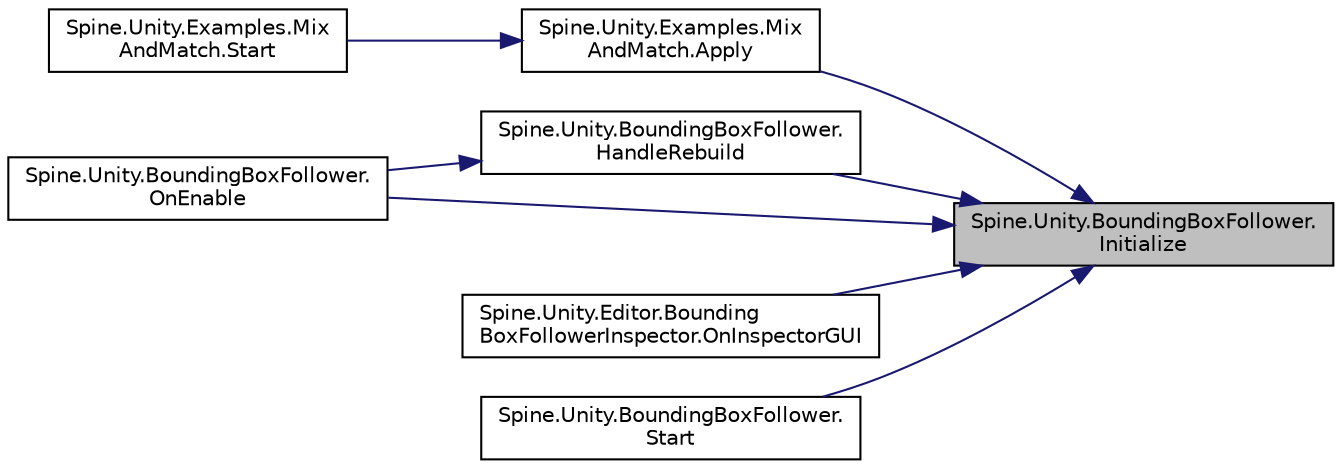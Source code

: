 digraph "Spine.Unity.BoundingBoxFollower.Initialize"
{
 // LATEX_PDF_SIZE
  edge [fontname="Helvetica",fontsize="10",labelfontname="Helvetica",labelfontsize="10"];
  node [fontname="Helvetica",fontsize="10",shape=record];
  rankdir="RL";
  Node1 [label="Spine.Unity.BoundingBoxFollower.\lInitialize",height=0.2,width=0.4,color="black", fillcolor="grey75", style="filled", fontcolor="black",tooltip="Initialize and instantiate the BoundingBoxFollower colliders. This is method checks if the BoundingBo..."];
  Node1 -> Node2 [dir="back",color="midnightblue",fontsize="10",style="solid",fontname="Helvetica"];
  Node2 [label="Spine.Unity.Examples.Mix\lAndMatch.Apply",height=0.2,width=0.4,color="black", fillcolor="white", style="filled",URL="$class_spine_1_1_unity_1_1_examples_1_1_mix_and_match.html#a0f76eedb176ad77e150dc08562468dc4",tooltip=" "];
  Node2 -> Node3 [dir="back",color="midnightblue",fontsize="10",style="solid",fontname="Helvetica"];
  Node3 [label="Spine.Unity.Examples.Mix\lAndMatch.Start",height=0.2,width=0.4,color="black", fillcolor="white", style="filled",URL="$class_spine_1_1_unity_1_1_examples_1_1_mix_and_match.html#ac5322399bdf016267600f1b6a0a0ed06",tooltip=" "];
  Node1 -> Node4 [dir="back",color="midnightblue",fontsize="10",style="solid",fontname="Helvetica"];
  Node4 [label="Spine.Unity.BoundingBoxFollower.\lHandleRebuild",height=0.2,width=0.4,color="black", fillcolor="white", style="filled",URL="$class_spine_1_1_unity_1_1_bounding_box_follower.html#ae307eacbad44cee26ff0f55f0e83082e",tooltip=" "];
  Node4 -> Node5 [dir="back",color="midnightblue",fontsize="10",style="solid",fontname="Helvetica"];
  Node5 [label="Spine.Unity.BoundingBoxFollower.\lOnEnable",height=0.2,width=0.4,color="black", fillcolor="white", style="filled",URL="$class_spine_1_1_unity_1_1_bounding_box_follower.html#a05037132962c61237135b8e3a0f795ec",tooltip=" "];
  Node1 -> Node5 [dir="back",color="midnightblue",fontsize="10",style="solid",fontname="Helvetica"];
  Node1 -> Node6 [dir="back",color="midnightblue",fontsize="10",style="solid",fontname="Helvetica"];
  Node6 [label="Spine.Unity.Editor.Bounding\lBoxFollowerInspector.OnInspectorGUI",height=0.2,width=0.4,color="black", fillcolor="white", style="filled",URL="$class_spine_1_1_unity_1_1_editor_1_1_bounding_box_follower_inspector.html#a084af8dc275c9343a399bbd93ed98ff5",tooltip=" "];
  Node1 -> Node7 [dir="back",color="midnightblue",fontsize="10",style="solid",fontname="Helvetica"];
  Node7 [label="Spine.Unity.BoundingBoxFollower.\lStart",height=0.2,width=0.4,color="black", fillcolor="white", style="filled",URL="$class_spine_1_1_unity_1_1_bounding_box_follower.html#a27854cba22d41abdcdfeaad0fd856906",tooltip=" "];
}
